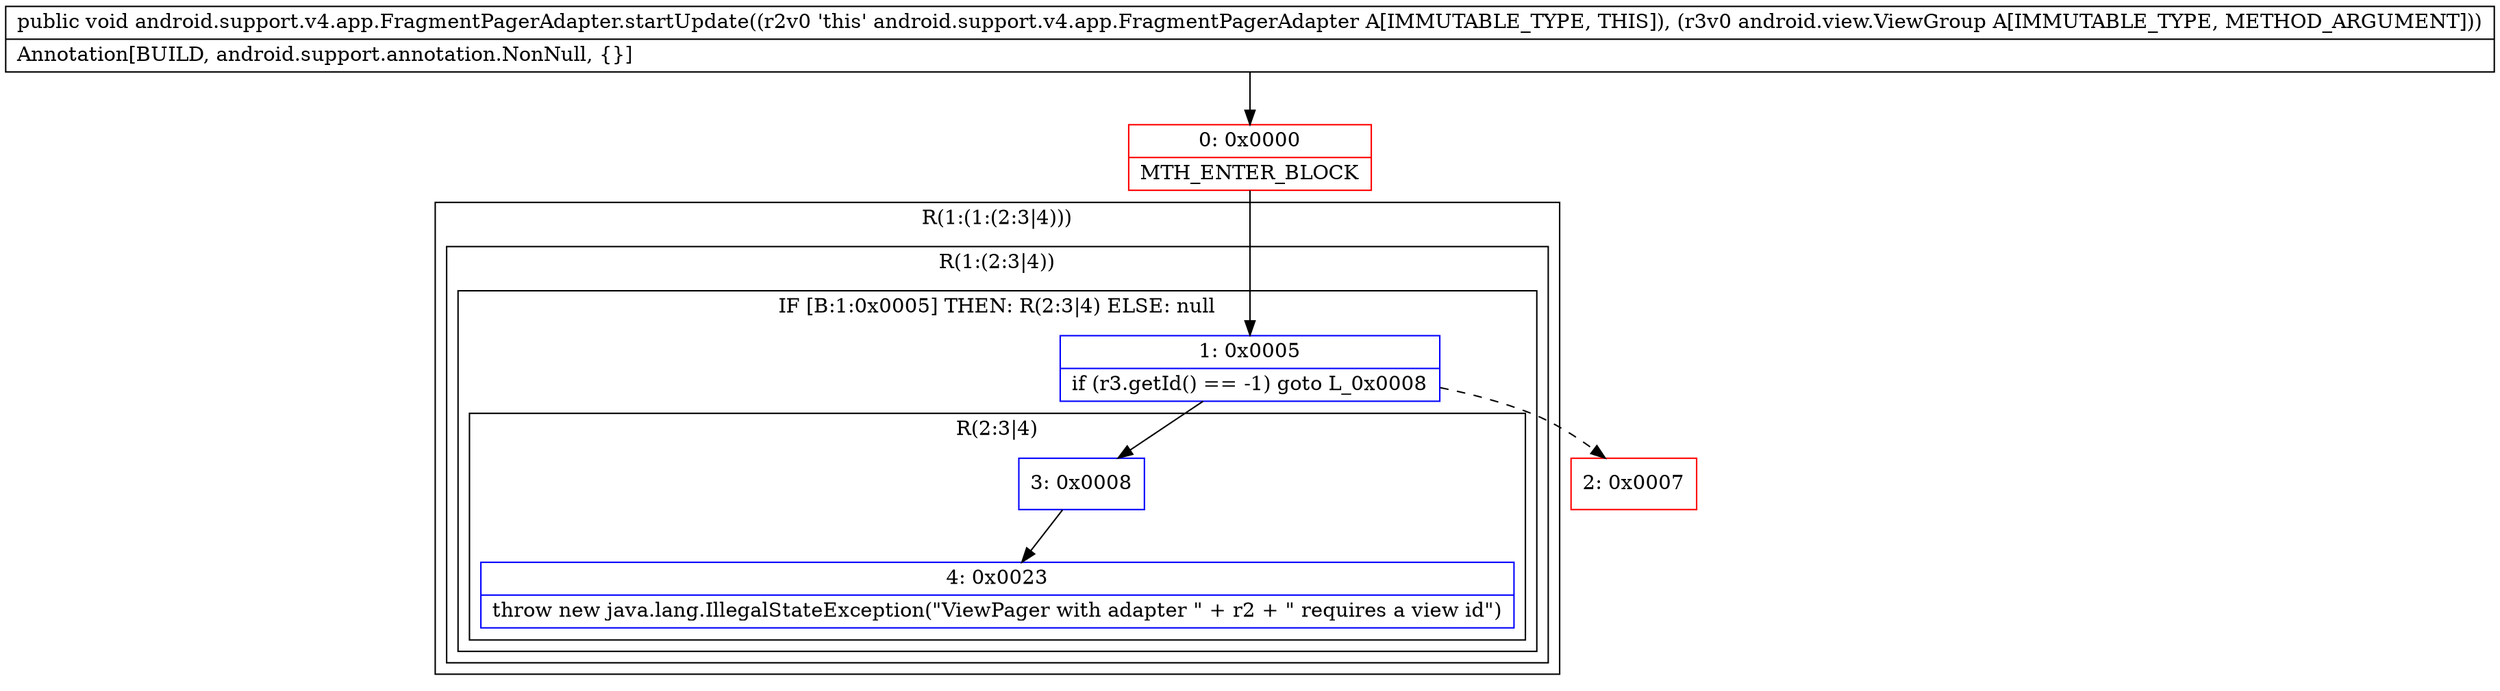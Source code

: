 digraph "CFG forandroid.support.v4.app.FragmentPagerAdapter.startUpdate(Landroid\/view\/ViewGroup;)V" {
subgraph cluster_Region_16870310 {
label = "R(1:(1:(2:3|4)))";
node [shape=record,color=blue];
subgraph cluster_Region_1194468238 {
label = "R(1:(2:3|4))";
node [shape=record,color=blue];
subgraph cluster_IfRegion_1822469942 {
label = "IF [B:1:0x0005] THEN: R(2:3|4) ELSE: null";
node [shape=record,color=blue];
Node_1 [shape=record,label="{1\:\ 0x0005|if (r3.getId() == \-1) goto L_0x0008\l}"];
subgraph cluster_Region_1668864906 {
label = "R(2:3|4)";
node [shape=record,color=blue];
Node_3 [shape=record,label="{3\:\ 0x0008}"];
Node_4 [shape=record,label="{4\:\ 0x0023|throw new java.lang.IllegalStateException(\"ViewPager with adapter \" + r2 + \" requires a view id\")\l}"];
}
}
}
}
Node_0 [shape=record,color=red,label="{0\:\ 0x0000|MTH_ENTER_BLOCK\l}"];
Node_2 [shape=record,color=red,label="{2\:\ 0x0007}"];
MethodNode[shape=record,label="{public void android.support.v4.app.FragmentPagerAdapter.startUpdate((r2v0 'this' android.support.v4.app.FragmentPagerAdapter A[IMMUTABLE_TYPE, THIS]), (r3v0 android.view.ViewGroup A[IMMUTABLE_TYPE, METHOD_ARGUMENT]))  | Annotation[BUILD, android.support.annotation.NonNull, \{\}]\l}"];
MethodNode -> Node_0;
Node_1 -> Node_2[style=dashed];
Node_1 -> Node_3;
Node_3 -> Node_4;
Node_0 -> Node_1;
}

